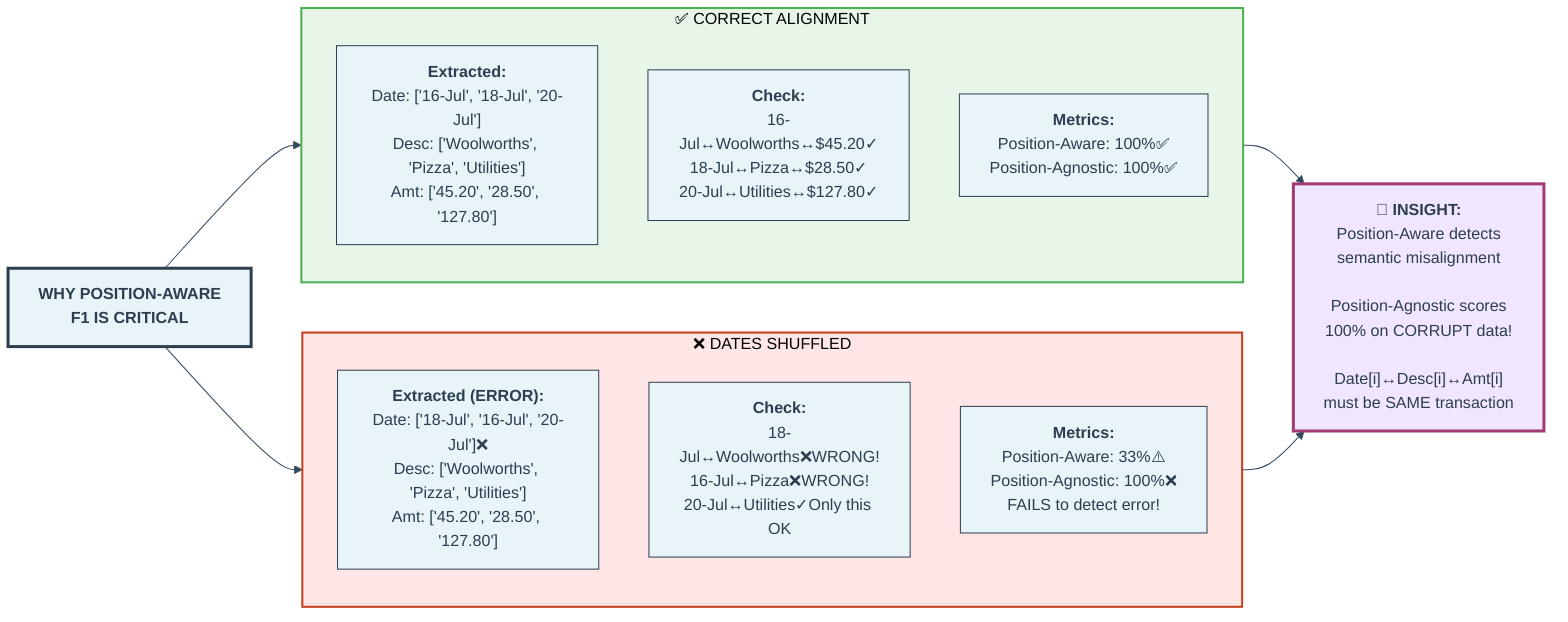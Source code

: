 %%{init: {'theme':'base', 'themeVariables': { 'primaryColor':'#E8F4F8','primaryTextColor':'#2C3E50','primaryBorderColor':'#2C3E50','lineColor':'#34495E'}}}%%
flowchart LR
    Header["<b>WHY POSITION-AWARE<br/>F1 IS CRITICAL</b>"]

    Header --> Correct
    Header --> Wrong

    subgraph Correct["✅ CORRECT ALIGNMENT"]
        direction TB
        C1["<b>Extracted:</b><br/>Date: ['16-Jul', '18-Jul', '20-Jul']<br/>Desc: ['Woolworths', 'Pizza', 'Utilities']<br/>Amt: ['45.20', '28.50', '127.80']"]
        C2["<b>Check:</b><br/>16-Jul↔Woolworths↔$45.20✓<br/>18-Jul↔Pizza↔$28.50✓<br/>20-Jul↔Utilities↔$127.80✓"]
        C3["<b>Metrics:</b><br/>Position-Aware: 100%✅<br/>Position-Agnostic: 100%✅"]
    end

    subgraph Wrong["❌ DATES SHUFFLED"]
        direction TB
        W1["<b>Extracted (ERROR):</b><br/>Date: ['18-Jul', '16-Jul', '20-Jul']❌<br/>Desc: ['Woolworths', 'Pizza', 'Utilities']<br/>Amt: ['45.20', '28.50', '127.80']"]
        W2["<b>Check:</b><br/>18-Jul↔Woolworths❌WRONG!<br/>16-Jul↔Pizza❌WRONG!<br/>20-Jul↔Utilities✓Only this OK"]
        W3["<b>Metrics:</b><br/>Position-Aware: 33%⚠️<br/>Position-Agnostic: 100%❌<br/>FAILS to detect error!"]
    end

    Insight["<b>🎯 INSIGHT:</b><br/>Position-Aware detects<br/>semantic misalignment<br/><br/>Position-Agnostic scores<br/>100% on CORRUPT data!<br/><br/>Date[i]↔Desc[i]↔Amt[i]<br/>must be SAME transaction"]

    Correct --> Insight
    Wrong --> Insight

    style Header fill:#E8F4F8,stroke:#2C3E50,stroke-width:3px
    style Correct fill:#E8F5E9,stroke:#4CAF50,stroke-width:2px
    style Wrong fill:#FFE6E6,stroke:#C73E1D,stroke-width:2px
    style Insight fill:#F0E6FF,stroke:#A23B72,stroke-width:3px